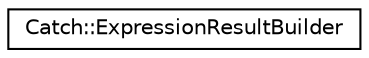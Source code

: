 digraph "Graphical Class Hierarchy"
{
  edge [fontname="Helvetica",fontsize="10",labelfontname="Helvetica",labelfontsize="10"];
  node [fontname="Helvetica",fontsize="10",shape=record];
  rankdir="LR";
  Node1 [label="Catch::ExpressionResultBuilder",height=0.2,width=0.4,color="black", fillcolor="white", style="filled",URL="$dc/d58/classCatch_1_1ExpressionResultBuilder.html"];
}
